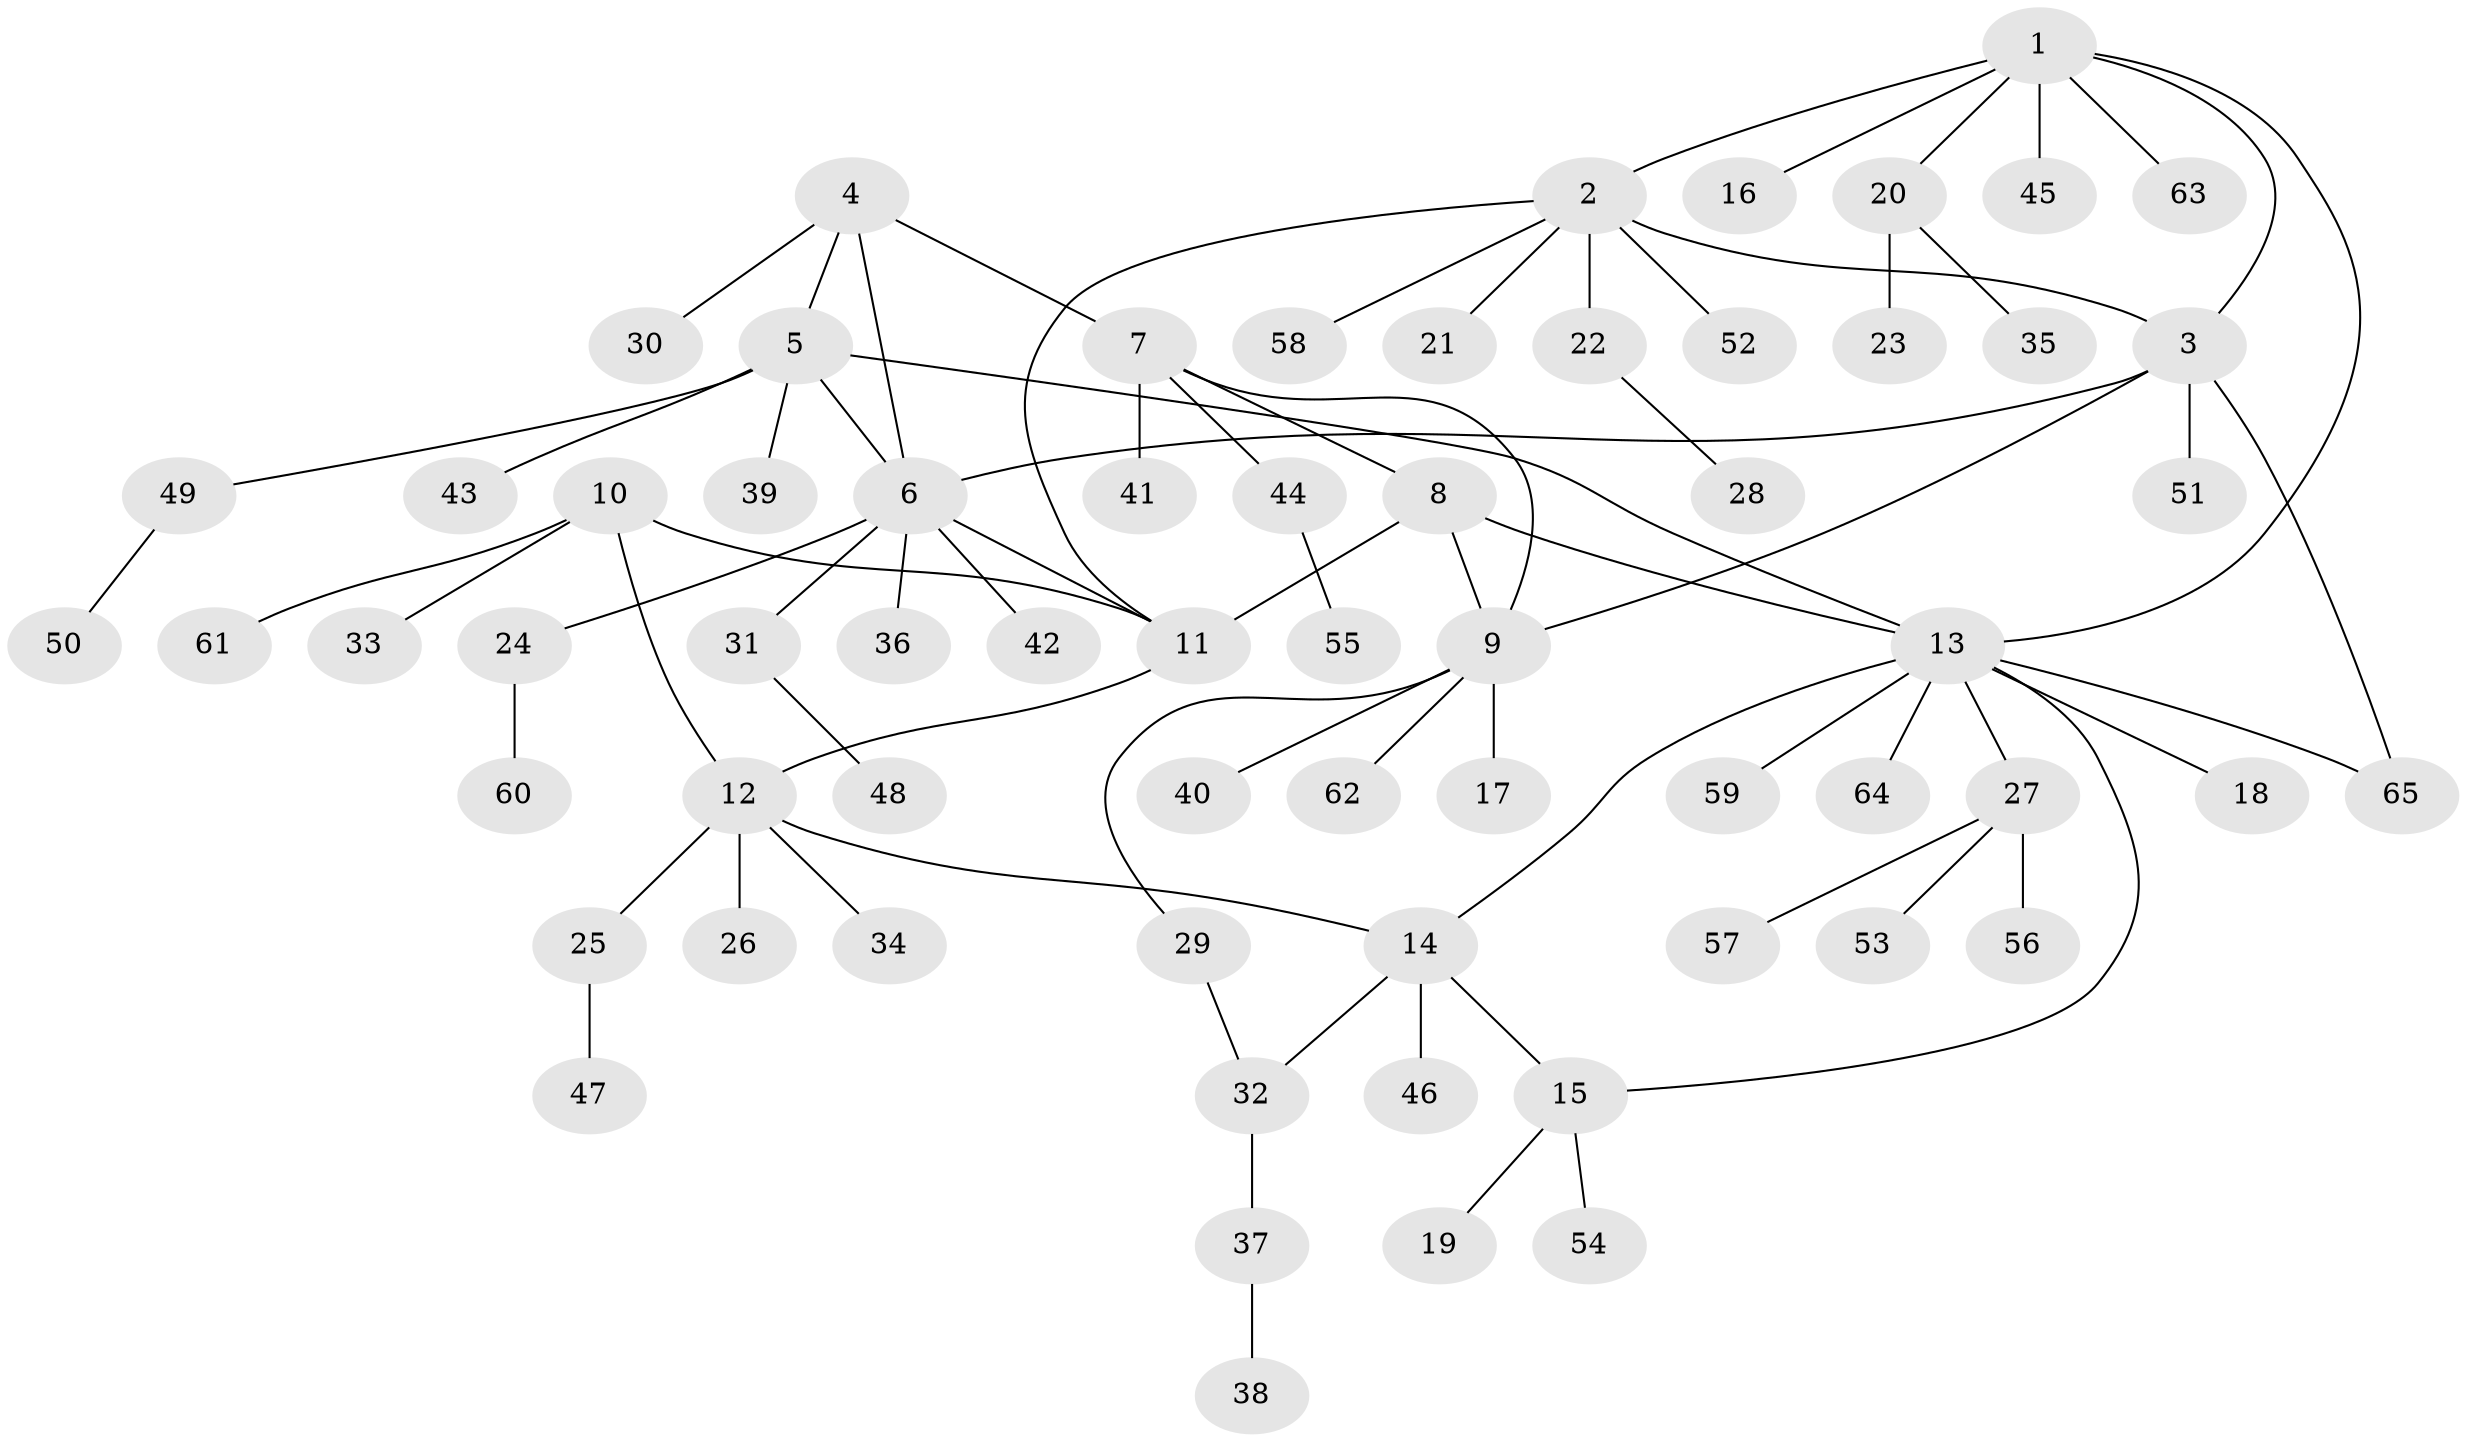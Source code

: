 // Generated by graph-tools (version 1.1) at 2025/50/03/09/25 03:50:41]
// undirected, 65 vertices, 77 edges
graph export_dot {
graph [start="1"]
  node [color=gray90,style=filled];
  1;
  2;
  3;
  4;
  5;
  6;
  7;
  8;
  9;
  10;
  11;
  12;
  13;
  14;
  15;
  16;
  17;
  18;
  19;
  20;
  21;
  22;
  23;
  24;
  25;
  26;
  27;
  28;
  29;
  30;
  31;
  32;
  33;
  34;
  35;
  36;
  37;
  38;
  39;
  40;
  41;
  42;
  43;
  44;
  45;
  46;
  47;
  48;
  49;
  50;
  51;
  52;
  53;
  54;
  55;
  56;
  57;
  58;
  59;
  60;
  61;
  62;
  63;
  64;
  65;
  1 -- 2;
  1 -- 3;
  1 -- 13;
  1 -- 16;
  1 -- 20;
  1 -- 45;
  1 -- 63;
  2 -- 3;
  2 -- 11;
  2 -- 21;
  2 -- 22;
  2 -- 52;
  2 -- 58;
  3 -- 6;
  3 -- 9;
  3 -- 51;
  3 -- 65;
  4 -- 5;
  4 -- 6;
  4 -- 7;
  4 -- 30;
  5 -- 6;
  5 -- 13;
  5 -- 39;
  5 -- 43;
  5 -- 49;
  6 -- 11;
  6 -- 24;
  6 -- 31;
  6 -- 36;
  6 -- 42;
  7 -- 8;
  7 -- 9;
  7 -- 41;
  7 -- 44;
  8 -- 9;
  8 -- 11;
  8 -- 13;
  9 -- 17;
  9 -- 29;
  9 -- 40;
  9 -- 62;
  10 -- 11;
  10 -- 12;
  10 -- 33;
  10 -- 61;
  11 -- 12;
  12 -- 14;
  12 -- 25;
  12 -- 26;
  12 -- 34;
  13 -- 14;
  13 -- 15;
  13 -- 18;
  13 -- 27;
  13 -- 59;
  13 -- 64;
  13 -- 65;
  14 -- 15;
  14 -- 32;
  14 -- 46;
  15 -- 19;
  15 -- 54;
  20 -- 23;
  20 -- 35;
  22 -- 28;
  24 -- 60;
  25 -- 47;
  27 -- 53;
  27 -- 56;
  27 -- 57;
  29 -- 32;
  31 -- 48;
  32 -- 37;
  37 -- 38;
  44 -- 55;
  49 -- 50;
}
